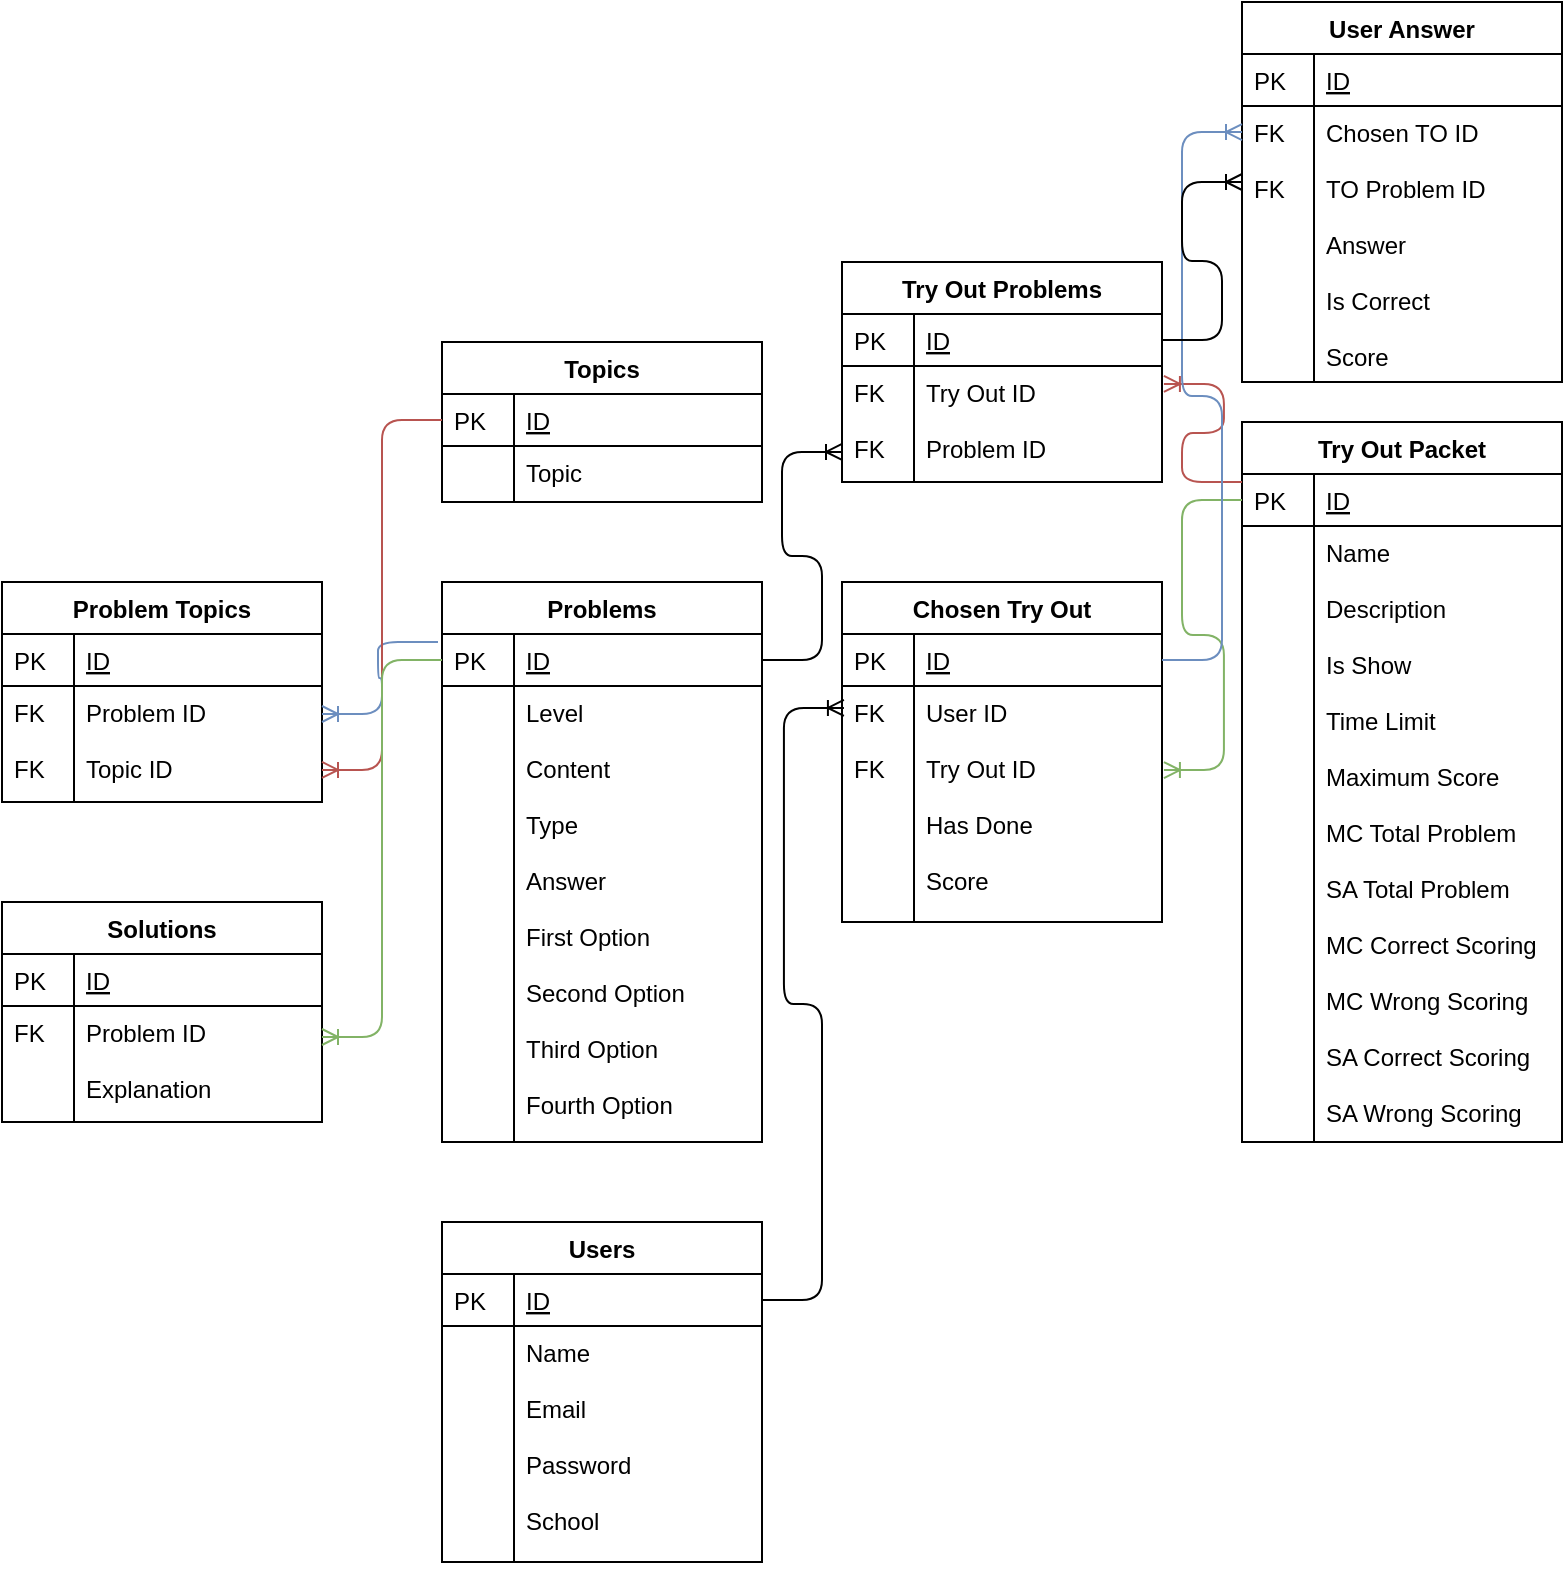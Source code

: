 <mxfile version="12.8.2" type="device"><diagram id="C5RBs43oDa-KdzZeNtuy" name="Page-1"><mxGraphModel dx="868" dy="1619" grid="1" gridSize="10" guides="1" tooltips="1" connect="1" arrows="1" fold="1" page="1" pageScale="1" pageWidth="827" pageHeight="1169" math="0" shadow="0"><root><mxCell id="WIyWlLk6GJQsqaUBKTNV-0"/><mxCell id="WIyWlLk6GJQsqaUBKTNV-1" parent="WIyWlLk6GJQsqaUBKTNV-0"/><mxCell id="zkfFHV4jXpPFQw0GAbJ--51" value="Problems" style="swimlane;fontStyle=1;childLayout=stackLayout;horizontal=1;startSize=26;horizontalStack=0;resizeParent=1;resizeLast=0;collapsible=1;marginBottom=0;rounded=0;shadow=0;strokeWidth=1;" parent="WIyWlLk6GJQsqaUBKTNV-1" vertex="1"><mxGeometry x="240" y="240" width="160" height="280" as="geometry"><mxRectangle x="20" y="80" width="160" height="26" as="alternateBounds"/></mxGeometry></mxCell><mxCell id="zkfFHV4jXpPFQw0GAbJ--52" value="ID" style="shape=partialRectangle;top=0;left=0;right=0;bottom=1;align=left;verticalAlign=top;fillColor=none;spacingLeft=40;spacingRight=4;overflow=hidden;rotatable=0;points=[[0,0.5],[1,0.5]];portConstraint=eastwest;dropTarget=0;rounded=0;shadow=0;strokeWidth=1;fontStyle=4" parent="zkfFHV4jXpPFQw0GAbJ--51" vertex="1"><mxGeometry y="26" width="160" height="26" as="geometry"/></mxCell><mxCell id="zkfFHV4jXpPFQw0GAbJ--53" value="PK" style="shape=partialRectangle;top=0;left=0;bottom=0;fillColor=none;align=left;verticalAlign=top;spacingLeft=4;spacingRight=4;overflow=hidden;rotatable=0;points=[];portConstraint=eastwest;part=1;" parent="zkfFHV4jXpPFQw0GAbJ--52" vertex="1" connectable="0"><mxGeometry width="36" height="26" as="geometry"/></mxCell><mxCell id="zkfFHV4jXpPFQw0GAbJ--54" value="Level&#10;&#10;Content&#10;&#10;Type&#10;&#10;Answer&#10;&#10;First Option&#10;&#10;Second Option&#10;&#10;Third Option&#10;&#10;Fourth Option" style="shape=partialRectangle;top=0;left=0;right=0;bottom=0;align=left;verticalAlign=top;fillColor=none;spacingLeft=40;spacingRight=4;overflow=hidden;rotatable=0;points=[[0,0.5],[1,0.5]];portConstraint=eastwest;dropTarget=0;rounded=0;shadow=0;strokeWidth=1;" parent="zkfFHV4jXpPFQw0GAbJ--51" vertex="1"><mxGeometry y="52" width="160" height="228" as="geometry"/></mxCell><mxCell id="zkfFHV4jXpPFQw0GAbJ--55" value="" style="shape=partialRectangle;top=0;left=0;bottom=0;fillColor=none;align=left;verticalAlign=top;spacingLeft=4;spacingRight=4;overflow=hidden;rotatable=0;points=[];portConstraint=eastwest;part=1;" parent="zkfFHV4jXpPFQw0GAbJ--54" vertex="1" connectable="0"><mxGeometry width="36" height="228.0" as="geometry"/></mxCell><mxCell id="VUpSQWaBrlTfnX8BJzjx-0" value="Topics" style="swimlane;fontStyle=1;childLayout=stackLayout;horizontal=1;startSize=26;horizontalStack=0;resizeParent=1;resizeLast=0;collapsible=1;marginBottom=0;rounded=0;shadow=0;strokeWidth=1;" parent="WIyWlLk6GJQsqaUBKTNV-1" vertex="1"><mxGeometry x="240" y="120" width="160" height="80" as="geometry"><mxRectangle x="20" y="80" width="160" height="26" as="alternateBounds"/></mxGeometry></mxCell><mxCell id="VUpSQWaBrlTfnX8BJzjx-1" value="ID" style="shape=partialRectangle;top=0;left=0;right=0;bottom=1;align=left;verticalAlign=top;fillColor=none;spacingLeft=40;spacingRight=4;overflow=hidden;rotatable=0;points=[[0,0.5],[1,0.5]];portConstraint=eastwest;dropTarget=0;rounded=0;shadow=0;strokeWidth=1;fontStyle=4" parent="VUpSQWaBrlTfnX8BJzjx-0" vertex="1"><mxGeometry y="26" width="160" height="26" as="geometry"/></mxCell><mxCell id="VUpSQWaBrlTfnX8BJzjx-2" value="PK" style="shape=partialRectangle;top=0;left=0;bottom=0;fillColor=none;align=left;verticalAlign=top;spacingLeft=4;spacingRight=4;overflow=hidden;rotatable=0;points=[];portConstraint=eastwest;part=1;" parent="VUpSQWaBrlTfnX8BJzjx-1" vertex="1" connectable="0"><mxGeometry width="36" height="26" as="geometry"/></mxCell><mxCell id="VUpSQWaBrlTfnX8BJzjx-3" value="Topic" style="shape=partialRectangle;top=0;left=0;right=0;bottom=0;align=left;verticalAlign=top;fillColor=none;spacingLeft=40;spacingRight=4;overflow=hidden;rotatable=0;points=[[0,0.5],[1,0.5]];portConstraint=eastwest;dropTarget=0;rounded=0;shadow=0;strokeWidth=1;" parent="VUpSQWaBrlTfnX8BJzjx-0" vertex="1"><mxGeometry y="52" width="160" height="28" as="geometry"/></mxCell><mxCell id="VUpSQWaBrlTfnX8BJzjx-4" value="" style="shape=partialRectangle;top=0;left=0;bottom=0;fillColor=none;align=left;verticalAlign=top;spacingLeft=4;spacingRight=4;overflow=hidden;rotatable=0;points=[];portConstraint=eastwest;part=1;" parent="VUpSQWaBrlTfnX8BJzjx-3" vertex="1" connectable="0"><mxGeometry width="36" height="28.0" as="geometry"/></mxCell><mxCell id="VUpSQWaBrlTfnX8BJzjx-5" value="Problem Topics" style="swimlane;fontStyle=1;childLayout=stackLayout;horizontal=1;startSize=26;horizontalStack=0;resizeParent=1;resizeLast=0;collapsible=1;marginBottom=0;rounded=0;shadow=0;strokeWidth=1;" parent="WIyWlLk6GJQsqaUBKTNV-1" vertex="1"><mxGeometry x="20" y="240" width="160" height="110" as="geometry"><mxRectangle x="20" y="80" width="160" height="26" as="alternateBounds"/></mxGeometry></mxCell><mxCell id="VUpSQWaBrlTfnX8BJzjx-6" value="ID" style="shape=partialRectangle;top=0;left=0;right=0;bottom=1;align=left;verticalAlign=top;fillColor=none;spacingLeft=40;spacingRight=4;overflow=hidden;rotatable=0;points=[[0,0.5],[1,0.5]];portConstraint=eastwest;dropTarget=0;rounded=0;shadow=0;strokeWidth=1;fontStyle=4" parent="VUpSQWaBrlTfnX8BJzjx-5" vertex="1"><mxGeometry y="26" width="160" height="26" as="geometry"/></mxCell><mxCell id="VUpSQWaBrlTfnX8BJzjx-7" value="PK" style="shape=partialRectangle;top=0;left=0;bottom=0;fillColor=none;align=left;verticalAlign=top;spacingLeft=4;spacingRight=4;overflow=hidden;rotatable=0;points=[];portConstraint=eastwest;part=1;" parent="VUpSQWaBrlTfnX8BJzjx-6" vertex="1" connectable="0"><mxGeometry width="36" height="26" as="geometry"/></mxCell><mxCell id="VUpSQWaBrlTfnX8BJzjx-8" value="Problem ID&#10;&#10;Topic ID" style="shape=partialRectangle;top=0;left=0;right=0;bottom=0;align=left;verticalAlign=top;fillColor=none;spacingLeft=40;spacingRight=4;overflow=hidden;rotatable=0;points=[[0,0.5],[1,0.5]];portConstraint=eastwest;dropTarget=0;rounded=0;shadow=0;strokeWidth=1;" parent="VUpSQWaBrlTfnX8BJzjx-5" vertex="1"><mxGeometry y="52" width="160" height="58" as="geometry"/></mxCell><mxCell id="VUpSQWaBrlTfnX8BJzjx-9" value="FK&#10;&#10;FK" style="shape=partialRectangle;top=0;left=0;bottom=0;fillColor=none;align=left;verticalAlign=top;spacingLeft=4;spacingRight=4;overflow=hidden;rotatable=0;points=[];portConstraint=eastwest;part=1;" parent="VUpSQWaBrlTfnX8BJzjx-8" vertex="1" connectable="0"><mxGeometry width="36" height="58.0" as="geometry"/></mxCell><mxCell id="VUpSQWaBrlTfnX8BJzjx-10" value="Solutions" style="swimlane;fontStyle=1;childLayout=stackLayout;horizontal=1;startSize=26;horizontalStack=0;resizeParent=1;resizeLast=0;collapsible=1;marginBottom=0;rounded=0;shadow=0;strokeWidth=1;" parent="WIyWlLk6GJQsqaUBKTNV-1" vertex="1"><mxGeometry x="20" y="400" width="160" height="110" as="geometry"><mxRectangle x="20" y="80" width="160" height="26" as="alternateBounds"/></mxGeometry></mxCell><mxCell id="VUpSQWaBrlTfnX8BJzjx-11" value="ID" style="shape=partialRectangle;top=0;left=0;right=0;bottom=1;align=left;verticalAlign=top;fillColor=none;spacingLeft=40;spacingRight=4;overflow=hidden;rotatable=0;points=[[0,0.5],[1,0.5]];portConstraint=eastwest;dropTarget=0;rounded=0;shadow=0;strokeWidth=1;fontStyle=4" parent="VUpSQWaBrlTfnX8BJzjx-10" vertex="1"><mxGeometry y="26" width="160" height="26" as="geometry"/></mxCell><mxCell id="VUpSQWaBrlTfnX8BJzjx-12" value="PK" style="shape=partialRectangle;top=0;left=0;bottom=0;fillColor=none;align=left;verticalAlign=top;spacingLeft=4;spacingRight=4;overflow=hidden;rotatable=0;points=[];portConstraint=eastwest;part=1;" parent="VUpSQWaBrlTfnX8BJzjx-11" vertex="1" connectable="0"><mxGeometry width="36" height="26" as="geometry"/></mxCell><mxCell id="VUpSQWaBrlTfnX8BJzjx-13" value="Problem ID&#10;&#10;Explanation" style="shape=partialRectangle;top=0;left=0;right=0;bottom=0;align=left;verticalAlign=top;fillColor=none;spacingLeft=40;spacingRight=4;overflow=hidden;rotatable=0;points=[[0,0.5],[1,0.5]];portConstraint=eastwest;dropTarget=0;rounded=0;shadow=0;strokeWidth=1;" parent="VUpSQWaBrlTfnX8BJzjx-10" vertex="1"><mxGeometry y="52" width="160" height="58" as="geometry"/></mxCell><mxCell id="VUpSQWaBrlTfnX8BJzjx-14" value="FK" style="shape=partialRectangle;top=0;left=0;bottom=0;fillColor=none;align=left;verticalAlign=top;spacingLeft=4;spacingRight=4;overflow=hidden;rotatable=0;points=[];portConstraint=eastwest;part=1;" parent="VUpSQWaBrlTfnX8BJzjx-13" vertex="1" connectable="0"><mxGeometry width="36" height="58.0" as="geometry"/></mxCell><mxCell id="VUpSQWaBrlTfnX8BJzjx-15" value="Try Out Packet" style="swimlane;fontStyle=1;childLayout=stackLayout;horizontal=1;startSize=26;horizontalStack=0;resizeParent=1;resizeLast=0;collapsible=1;marginBottom=0;rounded=0;shadow=0;strokeWidth=1;" parent="WIyWlLk6GJQsqaUBKTNV-1" vertex="1"><mxGeometry x="640" y="160" width="160" height="360" as="geometry"><mxRectangle x="20" y="80" width="160" height="26" as="alternateBounds"/></mxGeometry></mxCell><mxCell id="VUpSQWaBrlTfnX8BJzjx-16" value="ID" style="shape=partialRectangle;top=0;left=0;right=0;bottom=1;align=left;verticalAlign=top;fillColor=none;spacingLeft=40;spacingRight=4;overflow=hidden;rotatable=0;points=[[0,0.5],[1,0.5]];portConstraint=eastwest;dropTarget=0;rounded=0;shadow=0;strokeWidth=1;fontStyle=4" parent="VUpSQWaBrlTfnX8BJzjx-15" vertex="1"><mxGeometry y="26" width="160" height="26" as="geometry"/></mxCell><mxCell id="VUpSQWaBrlTfnX8BJzjx-17" value="PK" style="shape=partialRectangle;top=0;left=0;bottom=0;fillColor=none;align=left;verticalAlign=top;spacingLeft=4;spacingRight=4;overflow=hidden;rotatable=0;points=[];portConstraint=eastwest;part=1;" parent="VUpSQWaBrlTfnX8BJzjx-16" vertex="1" connectable="0"><mxGeometry width="36" height="26" as="geometry"/></mxCell><mxCell id="VUpSQWaBrlTfnX8BJzjx-18" value="Name&#10;&#10;Description&#10;&#10;Is Show&#10;&#10;Time Limit&#10;&#10;Maximum Score&#10;&#10;MC Total Problem&#10;&#10;SA Total Problem&#10;&#10;MC Correct Scoring&#10;&#10;MC Wrong Scoring&#10;&#10;SA Correct Scoring&#10;&#10;SA Wrong Scoring" style="shape=partialRectangle;top=0;left=0;right=0;bottom=0;align=left;verticalAlign=top;fillColor=none;spacingLeft=40;spacingRight=4;overflow=hidden;rotatable=0;points=[[0,0.5],[1,0.5]];portConstraint=eastwest;dropTarget=0;rounded=0;shadow=0;strokeWidth=1;" parent="VUpSQWaBrlTfnX8BJzjx-15" vertex="1"><mxGeometry y="52" width="160" height="308" as="geometry"/></mxCell><mxCell id="VUpSQWaBrlTfnX8BJzjx-19" value="" style="shape=partialRectangle;top=0;left=0;bottom=0;fillColor=none;align=left;verticalAlign=top;spacingLeft=4;spacingRight=4;overflow=hidden;rotatable=0;points=[];portConstraint=eastwest;part=1;" parent="VUpSQWaBrlTfnX8BJzjx-18" vertex="1" connectable="0"><mxGeometry width="36" height="308.0" as="geometry"/></mxCell><mxCell id="VUpSQWaBrlTfnX8BJzjx-20" value="Try Out Problems" style="swimlane;fontStyle=1;childLayout=stackLayout;horizontal=1;startSize=26;horizontalStack=0;resizeParent=1;resizeLast=0;collapsible=1;marginBottom=0;rounded=0;shadow=0;strokeWidth=1;" parent="WIyWlLk6GJQsqaUBKTNV-1" vertex="1"><mxGeometry x="440" y="80" width="160" height="110" as="geometry"><mxRectangle x="20" y="80" width="160" height="26" as="alternateBounds"/></mxGeometry></mxCell><mxCell id="VUpSQWaBrlTfnX8BJzjx-21" value="ID" style="shape=partialRectangle;top=0;left=0;right=0;bottom=1;align=left;verticalAlign=top;fillColor=none;spacingLeft=40;spacingRight=4;overflow=hidden;rotatable=0;points=[[0,0.5],[1,0.5]];portConstraint=eastwest;dropTarget=0;rounded=0;shadow=0;strokeWidth=1;fontStyle=4" parent="VUpSQWaBrlTfnX8BJzjx-20" vertex="1"><mxGeometry y="26" width="160" height="26" as="geometry"/></mxCell><mxCell id="VUpSQWaBrlTfnX8BJzjx-22" value="PK" style="shape=partialRectangle;top=0;left=0;bottom=0;fillColor=none;align=left;verticalAlign=top;spacingLeft=4;spacingRight=4;overflow=hidden;rotatable=0;points=[];portConstraint=eastwest;part=1;" parent="VUpSQWaBrlTfnX8BJzjx-21" vertex="1" connectable="0"><mxGeometry width="36" height="26" as="geometry"/></mxCell><mxCell id="VUpSQWaBrlTfnX8BJzjx-23" value="Try Out ID&#10;&#10;Problem ID" style="shape=partialRectangle;top=0;left=0;right=0;bottom=0;align=left;verticalAlign=top;fillColor=none;spacingLeft=40;spacingRight=4;overflow=hidden;rotatable=0;points=[[0,0.5],[1,0.5]];portConstraint=eastwest;dropTarget=0;rounded=0;shadow=0;strokeWidth=1;" parent="VUpSQWaBrlTfnX8BJzjx-20" vertex="1"><mxGeometry y="52" width="160" height="58" as="geometry"/></mxCell><mxCell id="VUpSQWaBrlTfnX8BJzjx-24" value="FK&#10;&#10;FK" style="shape=partialRectangle;top=0;left=0;bottom=0;fillColor=none;align=left;verticalAlign=top;spacingLeft=4;spacingRight=4;overflow=hidden;rotatable=0;points=[];portConstraint=eastwest;part=1;" parent="VUpSQWaBrlTfnX8BJzjx-23" vertex="1" connectable="0"><mxGeometry width="36" height="58.0" as="geometry"/></mxCell><mxCell id="VUpSQWaBrlTfnX8BJzjx-25" value="Users" style="swimlane;fontStyle=1;childLayout=stackLayout;horizontal=1;startSize=26;horizontalStack=0;resizeParent=1;resizeLast=0;collapsible=1;marginBottom=0;rounded=0;shadow=0;strokeWidth=1;" parent="WIyWlLk6GJQsqaUBKTNV-1" vertex="1"><mxGeometry x="240" y="560" width="160" height="170" as="geometry"><mxRectangle x="20" y="80" width="160" height="26" as="alternateBounds"/></mxGeometry></mxCell><mxCell id="VUpSQWaBrlTfnX8BJzjx-26" value="ID" style="shape=partialRectangle;top=0;left=0;right=0;bottom=1;align=left;verticalAlign=top;fillColor=none;spacingLeft=40;spacingRight=4;overflow=hidden;rotatable=0;points=[[0,0.5],[1,0.5]];portConstraint=eastwest;dropTarget=0;rounded=0;shadow=0;strokeWidth=1;fontStyle=4" parent="VUpSQWaBrlTfnX8BJzjx-25" vertex="1"><mxGeometry y="26" width="160" height="26" as="geometry"/></mxCell><mxCell id="VUpSQWaBrlTfnX8BJzjx-27" value="PK" style="shape=partialRectangle;top=0;left=0;bottom=0;fillColor=none;align=left;verticalAlign=top;spacingLeft=4;spacingRight=4;overflow=hidden;rotatable=0;points=[];portConstraint=eastwest;part=1;" parent="VUpSQWaBrlTfnX8BJzjx-26" vertex="1" connectable="0"><mxGeometry width="36" height="26" as="geometry"/></mxCell><mxCell id="VUpSQWaBrlTfnX8BJzjx-28" value="Name&#10;&#10;Email&#10;&#10;Password&#10;&#10;School" style="shape=partialRectangle;top=0;left=0;right=0;bottom=0;align=left;verticalAlign=top;fillColor=none;spacingLeft=40;spacingRight=4;overflow=hidden;rotatable=0;points=[[0,0.5],[1,0.5]];portConstraint=eastwest;dropTarget=0;rounded=0;shadow=0;strokeWidth=1;" parent="VUpSQWaBrlTfnX8BJzjx-25" vertex="1"><mxGeometry y="52" width="160" height="118" as="geometry"/></mxCell><mxCell id="VUpSQWaBrlTfnX8BJzjx-29" value="" style="shape=partialRectangle;top=0;left=0;bottom=0;fillColor=none;align=left;verticalAlign=top;spacingLeft=4;spacingRight=4;overflow=hidden;rotatable=0;points=[];portConstraint=eastwest;part=1;" parent="VUpSQWaBrlTfnX8BJzjx-28" vertex="1" connectable="0"><mxGeometry width="36" height="118.0" as="geometry"/></mxCell><mxCell id="VUpSQWaBrlTfnX8BJzjx-30" value="Chosen Try Out" style="swimlane;fontStyle=1;childLayout=stackLayout;horizontal=1;startSize=26;horizontalStack=0;resizeParent=1;resizeLast=0;collapsible=1;marginBottom=0;rounded=0;shadow=0;strokeWidth=1;" parent="WIyWlLk6GJQsqaUBKTNV-1" vertex="1"><mxGeometry x="440" y="240" width="160" height="170" as="geometry"><mxRectangle x="20" y="80" width="160" height="26" as="alternateBounds"/></mxGeometry></mxCell><mxCell id="VUpSQWaBrlTfnX8BJzjx-31" value="ID" style="shape=partialRectangle;top=0;left=0;right=0;bottom=1;align=left;verticalAlign=top;fillColor=none;spacingLeft=40;spacingRight=4;overflow=hidden;rotatable=0;points=[[0,0.5],[1,0.5]];portConstraint=eastwest;dropTarget=0;rounded=0;shadow=0;strokeWidth=1;fontStyle=4" parent="VUpSQWaBrlTfnX8BJzjx-30" vertex="1"><mxGeometry y="26" width="160" height="26" as="geometry"/></mxCell><mxCell id="VUpSQWaBrlTfnX8BJzjx-32" value="PK" style="shape=partialRectangle;top=0;left=0;bottom=0;fillColor=none;align=left;verticalAlign=top;spacingLeft=4;spacingRight=4;overflow=hidden;rotatable=0;points=[];portConstraint=eastwest;part=1;" parent="VUpSQWaBrlTfnX8BJzjx-31" vertex="1" connectable="0"><mxGeometry width="36" height="26" as="geometry"/></mxCell><mxCell id="VUpSQWaBrlTfnX8BJzjx-33" value="User ID&#10;&#10;Try Out ID&#10;&#10;Has Done&#10;&#10;Score" style="shape=partialRectangle;top=0;left=0;right=0;bottom=0;align=left;verticalAlign=top;fillColor=none;spacingLeft=40;spacingRight=4;overflow=hidden;rotatable=0;points=[[0,0.5],[1,0.5]];portConstraint=eastwest;dropTarget=0;rounded=0;shadow=0;strokeWidth=1;" parent="VUpSQWaBrlTfnX8BJzjx-30" vertex="1"><mxGeometry y="52" width="160" height="118" as="geometry"/></mxCell><mxCell id="VUpSQWaBrlTfnX8BJzjx-34" value="FK&#10;&#10;FK" style="shape=partialRectangle;top=0;left=0;bottom=0;fillColor=none;align=left;verticalAlign=top;spacingLeft=4;spacingRight=4;overflow=hidden;rotatable=0;points=[];portConstraint=eastwest;part=1;" parent="VUpSQWaBrlTfnX8BJzjx-33" vertex="1" connectable="0"><mxGeometry width="36" height="118.0" as="geometry"/></mxCell><mxCell id="VUpSQWaBrlTfnX8BJzjx-35" value="User Answer" style="swimlane;fontStyle=1;childLayout=stackLayout;horizontal=1;startSize=26;horizontalStack=0;resizeParent=1;resizeLast=0;collapsible=1;marginBottom=0;rounded=0;shadow=0;strokeWidth=1;" parent="WIyWlLk6GJQsqaUBKTNV-1" vertex="1"><mxGeometry x="640" y="-50" width="160" height="190" as="geometry"><mxRectangle x="20" y="80" width="160" height="26" as="alternateBounds"/></mxGeometry></mxCell><mxCell id="VUpSQWaBrlTfnX8BJzjx-36" value="ID" style="shape=partialRectangle;top=0;left=0;right=0;bottom=1;align=left;verticalAlign=top;fillColor=none;spacingLeft=40;spacingRight=4;overflow=hidden;rotatable=0;points=[[0,0.5],[1,0.5]];portConstraint=eastwest;dropTarget=0;rounded=0;shadow=0;strokeWidth=1;fontStyle=4" parent="VUpSQWaBrlTfnX8BJzjx-35" vertex="1"><mxGeometry y="26" width="160" height="26" as="geometry"/></mxCell><mxCell id="VUpSQWaBrlTfnX8BJzjx-37" value="PK" style="shape=partialRectangle;top=0;left=0;bottom=0;fillColor=none;align=left;verticalAlign=top;spacingLeft=4;spacingRight=4;overflow=hidden;rotatable=0;points=[];portConstraint=eastwest;part=1;" parent="VUpSQWaBrlTfnX8BJzjx-36" vertex="1" connectable="0"><mxGeometry width="36" height="26" as="geometry"/></mxCell><mxCell id="VUpSQWaBrlTfnX8BJzjx-38" value="Chosen TO ID&#10;&#10;TO Problem ID&#10;&#10;Answer&#10;&#10;Is Correct&#10;&#10;Score" style="shape=partialRectangle;top=0;left=0;right=0;bottom=0;align=left;verticalAlign=top;fillColor=none;spacingLeft=40;spacingRight=4;overflow=hidden;rotatable=0;points=[[0,0.5],[1,0.5]];portConstraint=eastwest;dropTarget=0;rounded=0;shadow=0;strokeWidth=1;" parent="VUpSQWaBrlTfnX8BJzjx-35" vertex="1"><mxGeometry y="52" width="160" height="138" as="geometry"/></mxCell><mxCell id="VUpSQWaBrlTfnX8BJzjx-39" value="FK&#10;&#10;FK" style="shape=partialRectangle;top=0;left=0;bottom=0;fillColor=none;align=left;verticalAlign=top;spacingLeft=4;spacingRight=4;overflow=hidden;rotatable=0;points=[];portConstraint=eastwest;part=1;" parent="VUpSQWaBrlTfnX8BJzjx-38" vertex="1" connectable="0"><mxGeometry width="36" height="138.0" as="geometry"/></mxCell><mxCell id="VUpSQWaBrlTfnX8BJzjx-43" value="" style="edgeStyle=entityRelationEdgeStyle;fontSize=12;html=1;endArrow=none;startArrow=ERoneToMany;startFill=0;endFill=0;rounded=1;fillColor=#dae8fc;strokeColor=#6c8ebf;" parent="WIyWlLk6GJQsqaUBKTNV-1" edge="1"><mxGeometry width="100" height="100" relative="1" as="geometry"><mxPoint x="180" y="306" as="sourcePoint"/><mxPoint x="238" y="270" as="targetPoint"/></mxGeometry></mxCell><mxCell id="VUpSQWaBrlTfnX8BJzjx-44" value="" style="edgeStyle=entityRelationEdgeStyle;fontSize=12;html=1;endArrow=none;entryX=0;entryY=0.5;entryDx=0;entryDy=0;fillColor=#f8cecc;strokeColor=#b85450;startArrow=ERoneToMany;startFill=0;endFill=0;" parent="WIyWlLk6GJQsqaUBKTNV-1" target="VUpSQWaBrlTfnX8BJzjx-1" edge="1"><mxGeometry width="100" height="100" relative="1" as="geometry"><mxPoint x="180" y="333.99" as="sourcePoint"/><mxPoint x="238.08" y="299.996" as="targetPoint"/></mxGeometry></mxCell><mxCell id="VUpSQWaBrlTfnX8BJzjx-45" value="" style="edgeStyle=entityRelationEdgeStyle;fontSize=12;html=1;endArrow=none;entryX=0;entryY=0.5;entryDx=0;entryDy=0;startArrow=ERoneToMany;startFill=0;endFill=0;fillColor=#d5e8d4;strokeColor=#82b366;" parent="WIyWlLk6GJQsqaUBKTNV-1" target="zkfFHV4jXpPFQw0GAbJ--52" edge="1"><mxGeometry width="100" height="100" relative="1" as="geometry"><mxPoint x="180" y="467.5" as="sourcePoint"/><mxPoint x="240" y="286" as="targetPoint"/></mxGeometry></mxCell><mxCell id="VUpSQWaBrlTfnX8BJzjx-47" value="" style="edgeStyle=entityRelationEdgeStyle;fontSize=12;html=1;endArrow=ERoneToMany;exitX=1;exitY=0.5;exitDx=0;exitDy=0;startArrow=none;startFill=0;endFill=0;entryX=0;entryY=0.741;entryDx=0;entryDy=0;entryPerimeter=0;" parent="WIyWlLk6GJQsqaUBKTNV-1" source="zkfFHV4jXpPFQw0GAbJ--52" target="VUpSQWaBrlTfnX8BJzjx-23" edge="1"><mxGeometry width="100" height="100" relative="1" as="geometry"><mxPoint x="380" y="424.99" as="sourcePoint"/><mxPoint x="440" y="164" as="targetPoint"/></mxGeometry></mxCell><mxCell id="VUpSQWaBrlTfnX8BJzjx-48" value="" style="edgeStyle=entityRelationEdgeStyle;fontSize=12;html=1;endArrow=none;exitX=1.006;exitY=0.155;exitDx=0;exitDy=0;exitPerimeter=0;startArrow=ERoneToMany;startFill=0;endFill=0;fillColor=#f8cecc;strokeColor=#b85450;" parent="WIyWlLk6GJQsqaUBKTNV-1" source="VUpSQWaBrlTfnX8BJzjx-23" edge="1"><mxGeometry width="100" height="100" relative="1" as="geometry"><mxPoint x="600" y="186" as="sourcePoint"/><mxPoint x="640" y="190" as="targetPoint"/></mxGeometry></mxCell><mxCell id="VUpSQWaBrlTfnX8BJzjx-49" value="" style="edgeStyle=entityRelationEdgeStyle;fontSize=12;html=1;endArrow=ERoneToMany;startArrow=none;startFill=0;endFill=0;entryX=0.006;entryY=0.093;entryDx=0;entryDy=0;entryPerimeter=0;" parent="WIyWlLk6GJQsqaUBKTNV-1" source="VUpSQWaBrlTfnX8BJzjx-26" target="VUpSQWaBrlTfnX8BJzjx-33" edge="1"><mxGeometry width="100" height="100" relative="1" as="geometry"><mxPoint x="400" y="472" as="sourcePoint"/><mxPoint x="439" y="820" as="targetPoint"/></mxGeometry></mxCell><mxCell id="VUpSQWaBrlTfnX8BJzjx-50" value="" style="edgeStyle=entityRelationEdgeStyle;fontSize=12;html=1;endArrow=none;startArrow=ERoneToMany;startFill=0;endFill=0;exitX=1.006;exitY=0.356;exitDx=0;exitDy=0;exitPerimeter=0;entryX=0;entryY=0.5;entryDx=0;entryDy=0;fillColor=#d5e8d4;strokeColor=#82b366;" parent="WIyWlLk6GJQsqaUBKTNV-1" source="VUpSQWaBrlTfnX8BJzjx-33" target="VUpSQWaBrlTfnX8BJzjx-16" edge="1"><mxGeometry width="100" height="100" relative="1" as="geometry"><mxPoint x="600" y="439" as="sourcePoint"/><mxPoint x="640" y="250" as="targetPoint"/></mxGeometry></mxCell><mxCell id="VUpSQWaBrlTfnX8BJzjx-53" value="" style="edgeStyle=entityRelationEdgeStyle;fontSize=12;html=1;endArrow=ERoneToMany;entryX=0;entryY=0.5;entryDx=0;entryDy=0;exitX=1;exitY=0.5;exitDx=0;exitDy=0;fillColor=#dae8fc;strokeColor=#6c8ebf;" parent="WIyWlLk6GJQsqaUBKTNV-1" source="VUpSQWaBrlTfnX8BJzjx-31" edge="1"><mxGeometry width="100" height="100" relative="1" as="geometry"><mxPoint x="580" y="190" as="sourcePoint"/><mxPoint x="640" y="15.01" as="targetPoint"/></mxGeometry></mxCell><mxCell id="VUpSQWaBrlTfnX8BJzjx-54" value="" style="edgeStyle=entityRelationEdgeStyle;fontSize=12;html=1;endArrow=ERoneToMany;exitX=1;exitY=0.5;exitDx=0;exitDy=0;startArrow=none;startFill=0;endFill=0;entryX=0;entryY=0.741;entryDx=0;entryDy=0;entryPerimeter=0;" parent="WIyWlLk6GJQsqaUBKTNV-1" source="VUpSQWaBrlTfnX8BJzjx-21" edge="1"><mxGeometry width="100" height="100" relative="1" as="geometry"><mxPoint x="600" y="144.02" as="sourcePoint"/><mxPoint x="640" y="39.998" as="targetPoint"/></mxGeometry></mxCell></root></mxGraphModel></diagram></mxfile>